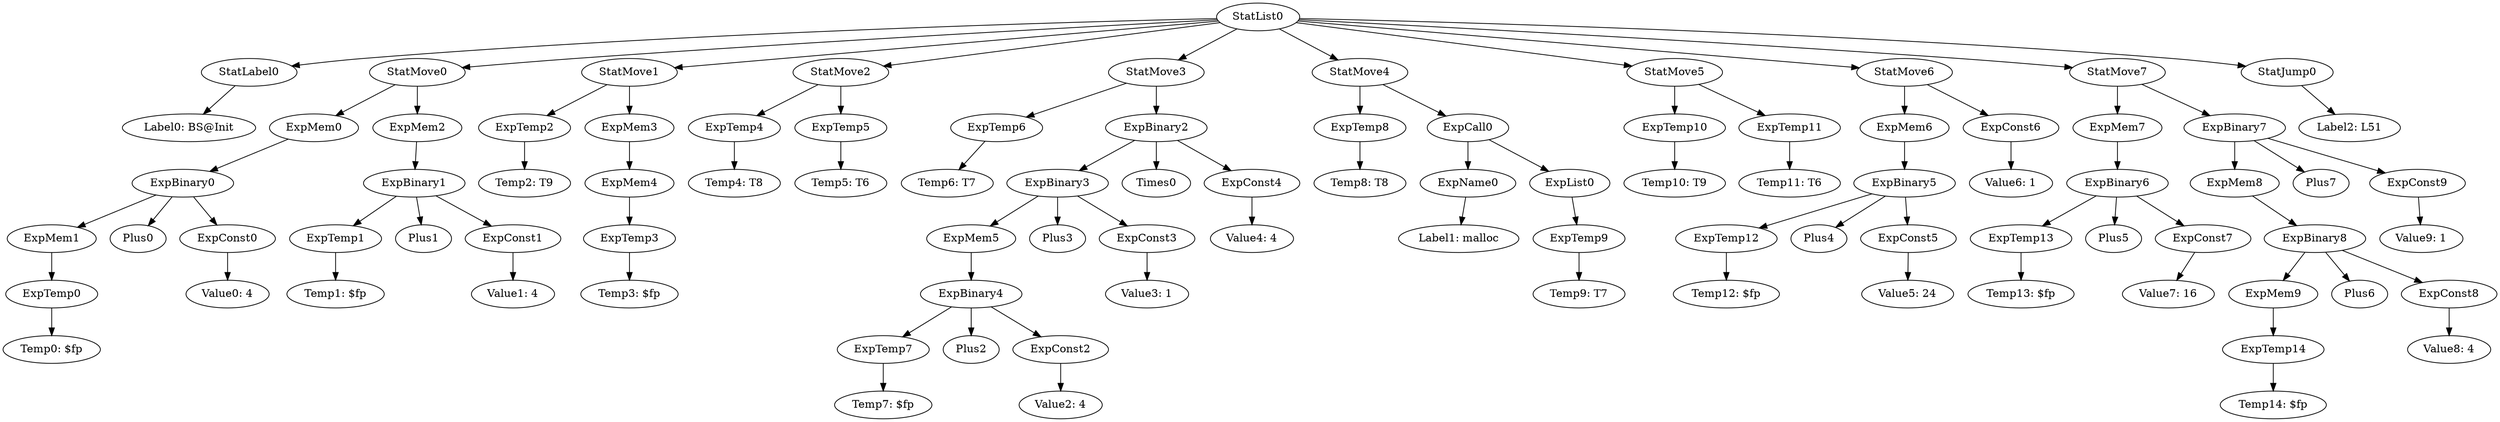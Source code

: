 digraph {
	ordering = out;
	StatJump0 -> "Label2: L51";
	ExpMem8 -> ExpBinary8;
	ExpBinary8 -> ExpMem9;
	ExpBinary8 -> Plus6;
	ExpBinary8 -> ExpConst8;
	ExpTemp14 -> "Temp14: $fp";
	StatMove7 -> ExpMem7;
	StatMove7 -> ExpBinary7;
	ExpMem7 -> ExpBinary6;
	ExpConst7 -> "Value7: 16";
	ExpBinary6 -> ExpTemp13;
	ExpBinary6 -> Plus5;
	ExpBinary6 -> ExpConst7;
	StatMove3 -> ExpTemp6;
	StatMove3 -> ExpBinary2;
	ExpTemp11 -> "Temp11: T6";
	ExpTemp5 -> "Temp5: T6";
	ExpTemp1 -> "Temp1: $fp";
	ExpTemp4 -> "Temp4: T8";
	ExpMem4 -> ExpTemp3;
	ExpBinary0 -> ExpMem1;
	ExpBinary0 -> Plus0;
	ExpBinary0 -> ExpConst0;
	ExpTemp3 -> "Temp3: $fp";
	StatMove2 -> ExpTemp4;
	StatMove2 -> ExpTemp5;
	ExpTemp2 -> "Temp2: T9";
	ExpTemp10 -> "Temp10: T9";
	StatMove1 -> ExpTemp2;
	StatMove1 -> ExpMem3;
	ExpBinary7 -> ExpMem8;
	ExpBinary7 -> Plus7;
	ExpBinary7 -> ExpConst9;
	ExpTemp8 -> "Temp8: T8";
	ExpConst1 -> "Value1: 4";
	ExpTemp12 -> "Temp12: $fp";
	ExpMem2 -> ExpBinary1;
	ExpCall0 -> ExpName0;
	ExpCall0 -> ExpList0;
	ExpTemp7 -> "Temp7: $fp";
	ExpTemp0 -> "Temp0: $fp";
	StatList0 -> StatLabel0;
	StatList0 -> StatMove0;
	StatList0 -> StatMove1;
	StatList0 -> StatMove2;
	StatList0 -> StatMove3;
	StatList0 -> StatMove4;
	StatList0 -> StatMove5;
	StatList0 -> StatMove6;
	StatList0 -> StatMove7;
	StatList0 -> StatJump0;
	StatMove0 -> ExpMem0;
	StatMove0 -> ExpMem2;
	ExpMem3 -> ExpMem4;
	ExpMem0 -> ExpBinary0;
	StatMove4 -> ExpTemp8;
	StatMove4 -> ExpCall0;
	ExpBinary1 -> ExpTemp1;
	ExpBinary1 -> Plus1;
	ExpBinary1 -> ExpConst1;
	ExpConst0 -> "Value0: 4";
	ExpBinary4 -> ExpTemp7;
	ExpBinary4 -> Plus2;
	ExpBinary4 -> ExpConst2;
	ExpConst2 -> "Value2: 4";
	ExpBinary3 -> ExpMem5;
	ExpBinary3 -> Plus3;
	ExpBinary3 -> ExpConst3;
	StatMove5 -> ExpTemp10;
	StatMove5 -> ExpTemp11;
	ExpConst5 -> "Value5: 24";
	ExpConst3 -> "Value3: 1";
	ExpMem5 -> ExpBinary4;
	StatLabel0 -> "Label0: BS@Init";
	ExpBinary2 -> ExpBinary3;
	ExpBinary2 -> Times0;
	ExpBinary2 -> ExpConst4;
	ExpConst8 -> "Value8: 4";
	ExpConst4 -> "Value4: 4";
	ExpName0 -> "Label1: malloc";
	ExpTemp9 -> "Temp9: T7";
	ExpList0 -> ExpTemp9;
	ExpConst9 -> "Value9: 1";
	ExpBinary5 -> ExpTemp12;
	ExpBinary5 -> Plus4;
	ExpBinary5 -> ExpConst5;
	ExpMem6 -> ExpBinary5;
	ExpTemp6 -> "Temp6: T7";
	StatMove6 -> ExpMem6;
	StatMove6 -> ExpConst6;
	ExpMem9 -> ExpTemp14;
	ExpMem1 -> ExpTemp0;
	ExpConst6 -> "Value6: 1";
	ExpTemp13 -> "Temp13: $fp";
}

